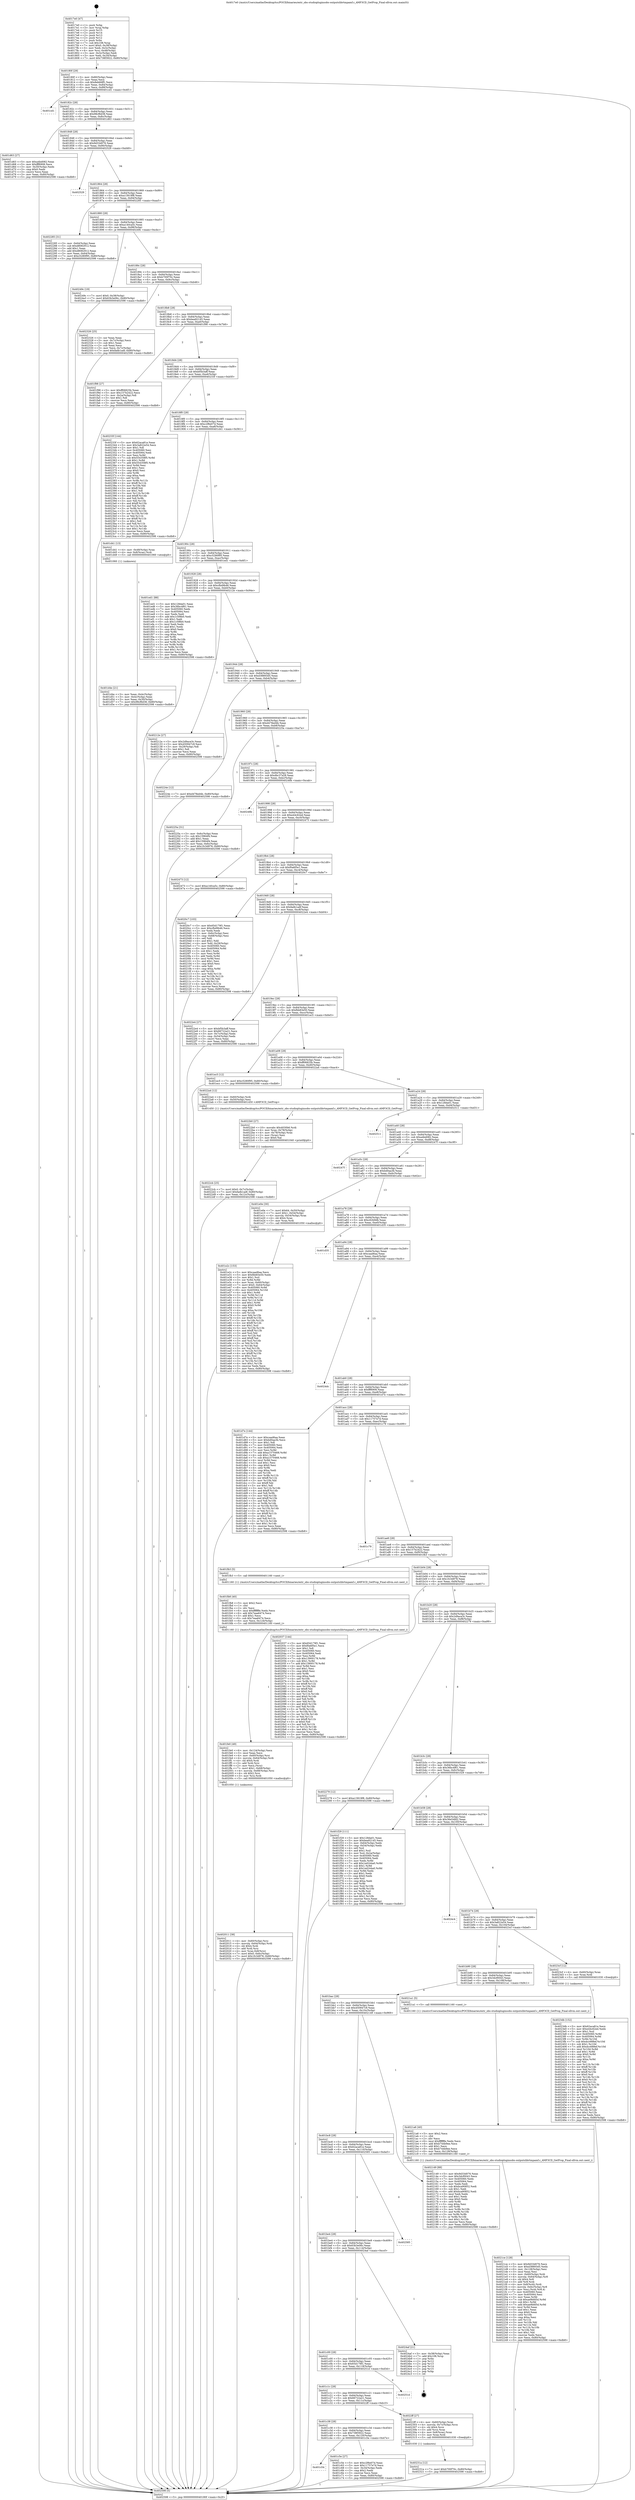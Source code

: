 digraph "0x4017e0" {
  label = "0x4017e0 (/mnt/c/Users/mathe/Desktop/tcc/POCII/binaries/extr_obs-studiopluginsobs-outputslibrtmpamf.c_AMF3CD_GetProp_Final-ollvm.out::main(0))"
  labelloc = "t"
  node[shape=record]

  Entry [label="",width=0.3,height=0.3,shape=circle,fillcolor=black,style=filled]
  "0x40180f" [label="{
     0x40180f [29]\l
     | [instrs]\l
     &nbsp;&nbsp;0x40180f \<+3\>: mov -0x80(%rbp),%eax\l
     &nbsp;&nbsp;0x401812 \<+2\>: mov %eax,%ecx\l
     &nbsp;&nbsp;0x401814 \<+6\>: sub $0x8eb66ff1,%ecx\l
     &nbsp;&nbsp;0x40181a \<+6\>: mov %eax,-0x84(%rbp)\l
     &nbsp;&nbsp;0x401820 \<+6\>: mov %ecx,-0x88(%rbp)\l
     &nbsp;&nbsp;0x401826 \<+6\>: je 0000000000401cd1 \<main+0x4f1\>\l
  }"]
  "0x401cd1" [label="{
     0x401cd1\l
  }", style=dashed]
  "0x40182c" [label="{
     0x40182c [28]\l
     | [instrs]\l
     &nbsp;&nbsp;0x40182c \<+5\>: jmp 0000000000401831 \<main+0x51\>\l
     &nbsp;&nbsp;0x401831 \<+6\>: mov -0x84(%rbp),%eax\l
     &nbsp;&nbsp;0x401837 \<+5\>: sub $0x98cf6d38,%eax\l
     &nbsp;&nbsp;0x40183c \<+6\>: mov %eax,-0x8c(%rbp)\l
     &nbsp;&nbsp;0x401842 \<+6\>: je 0000000000401d63 \<main+0x583\>\l
  }"]
  Exit [label="",width=0.3,height=0.3,shape=circle,fillcolor=black,style=filled,peripheries=2]
  "0x401d63" [label="{
     0x401d63 [27]\l
     | [instrs]\l
     &nbsp;&nbsp;0x401d63 \<+5\>: mov $0xa4bd082,%eax\l
     &nbsp;&nbsp;0x401d68 \<+5\>: mov $0xfff6908,%ecx\l
     &nbsp;&nbsp;0x401d6d \<+3\>: mov -0x30(%rbp),%edx\l
     &nbsp;&nbsp;0x401d70 \<+3\>: cmp $0x0,%edx\l
     &nbsp;&nbsp;0x401d73 \<+3\>: cmove %ecx,%eax\l
     &nbsp;&nbsp;0x401d76 \<+3\>: mov %eax,-0x80(%rbp)\l
     &nbsp;&nbsp;0x401d79 \<+5\>: jmp 0000000000402598 \<main+0xdb8\>\l
  }"]
  "0x401848" [label="{
     0x401848 [28]\l
     | [instrs]\l
     &nbsp;&nbsp;0x401848 \<+5\>: jmp 000000000040184d \<main+0x6d\>\l
     &nbsp;&nbsp;0x40184d \<+6\>: mov -0x84(%rbp),%eax\l
     &nbsp;&nbsp;0x401853 \<+5\>: sub $0x9d33d076,%eax\l
     &nbsp;&nbsp;0x401858 \<+6\>: mov %eax,-0x90(%rbp)\l
     &nbsp;&nbsp;0x40185e \<+6\>: je 0000000000402529 \<main+0xd49\>\l
  }"]
  "0x4023db" [label="{
     0x4023db [152]\l
     | [instrs]\l
     &nbsp;&nbsp;0x4023db \<+5\>: mov $0x62aca81e,%ecx\l
     &nbsp;&nbsp;0x4023e0 \<+5\>: mov $0xe44c62ed,%edx\l
     &nbsp;&nbsp;0x4023e5 \<+3\>: mov $0x1,%sil\l
     &nbsp;&nbsp;0x4023e8 \<+8\>: mov 0x405060,%r8d\l
     &nbsp;&nbsp;0x4023f0 \<+8\>: mov 0x405064,%r9d\l
     &nbsp;&nbsp;0x4023f8 \<+3\>: mov %r8d,%r10d\l
     &nbsp;&nbsp;0x4023fb \<+7\>: sub $0xdcc688ef,%r10d\l
     &nbsp;&nbsp;0x402402 \<+4\>: sub $0x1,%r10d\l
     &nbsp;&nbsp;0x402406 \<+7\>: add $0xdcc688ef,%r10d\l
     &nbsp;&nbsp;0x40240d \<+4\>: imul %r10d,%r8d\l
     &nbsp;&nbsp;0x402411 \<+4\>: and $0x1,%r8d\l
     &nbsp;&nbsp;0x402415 \<+4\>: cmp $0x0,%r8d\l
     &nbsp;&nbsp;0x402419 \<+4\>: sete %r11b\l
     &nbsp;&nbsp;0x40241d \<+4\>: cmp $0xa,%r9d\l
     &nbsp;&nbsp;0x402421 \<+3\>: setl %bl\l
     &nbsp;&nbsp;0x402424 \<+3\>: mov %r11b,%r14b\l
     &nbsp;&nbsp;0x402427 \<+4\>: xor $0xff,%r14b\l
     &nbsp;&nbsp;0x40242b \<+3\>: mov %bl,%r15b\l
     &nbsp;&nbsp;0x40242e \<+4\>: xor $0xff,%r15b\l
     &nbsp;&nbsp;0x402432 \<+4\>: xor $0x0,%sil\l
     &nbsp;&nbsp;0x402436 \<+3\>: mov %r14b,%r12b\l
     &nbsp;&nbsp;0x402439 \<+4\>: and $0x0,%r12b\l
     &nbsp;&nbsp;0x40243d \<+3\>: and %sil,%r11b\l
     &nbsp;&nbsp;0x402440 \<+3\>: mov %r15b,%r13b\l
     &nbsp;&nbsp;0x402443 \<+4\>: and $0x0,%r13b\l
     &nbsp;&nbsp;0x402447 \<+3\>: and %sil,%bl\l
     &nbsp;&nbsp;0x40244a \<+3\>: or %r11b,%r12b\l
     &nbsp;&nbsp;0x40244d \<+3\>: or %bl,%r13b\l
     &nbsp;&nbsp;0x402450 \<+3\>: xor %r13b,%r12b\l
     &nbsp;&nbsp;0x402453 \<+3\>: or %r15b,%r14b\l
     &nbsp;&nbsp;0x402456 \<+4\>: xor $0xff,%r14b\l
     &nbsp;&nbsp;0x40245a \<+4\>: or $0x0,%sil\l
     &nbsp;&nbsp;0x40245e \<+3\>: and %sil,%r14b\l
     &nbsp;&nbsp;0x402461 \<+3\>: or %r14b,%r12b\l
     &nbsp;&nbsp;0x402464 \<+4\>: test $0x1,%r12b\l
     &nbsp;&nbsp;0x402468 \<+3\>: cmovne %edx,%ecx\l
     &nbsp;&nbsp;0x40246b \<+3\>: mov %ecx,-0x80(%rbp)\l
     &nbsp;&nbsp;0x40246e \<+5\>: jmp 0000000000402598 \<main+0xdb8\>\l
  }"]
  "0x402529" [label="{
     0x402529\l
  }", style=dashed]
  "0x401864" [label="{
     0x401864 [28]\l
     | [instrs]\l
     &nbsp;&nbsp;0x401864 \<+5\>: jmp 0000000000401869 \<main+0x89\>\l
     &nbsp;&nbsp;0x401869 \<+6\>: mov -0x84(%rbp),%eax\l
     &nbsp;&nbsp;0x40186f \<+5\>: sub $0xa13919f8,%eax\l
     &nbsp;&nbsp;0x401874 \<+6\>: mov %eax,-0x94(%rbp)\l
     &nbsp;&nbsp;0x40187a \<+6\>: je 0000000000402285 \<main+0xaa5\>\l
  }"]
  "0x40231a" [label="{
     0x40231a [12]\l
     | [instrs]\l
     &nbsp;&nbsp;0x40231a \<+7\>: movl $0xb700f70c,-0x80(%rbp)\l
     &nbsp;&nbsp;0x402321 \<+5\>: jmp 0000000000402598 \<main+0xdb8\>\l
  }"]
  "0x402285" [label="{
     0x402285 [31]\l
     | [instrs]\l
     &nbsp;&nbsp;0x402285 \<+3\>: mov -0x64(%rbp),%eax\l
     &nbsp;&nbsp;0x402288 \<+5\>: sub $0xd8082912,%eax\l
     &nbsp;&nbsp;0x40228d \<+3\>: add $0x1,%eax\l
     &nbsp;&nbsp;0x402290 \<+5\>: add $0xd8082912,%eax\l
     &nbsp;&nbsp;0x402295 \<+3\>: mov %eax,-0x64(%rbp)\l
     &nbsp;&nbsp;0x402298 \<+7\>: movl $0xc5280f95,-0x80(%rbp)\l
     &nbsp;&nbsp;0x40229f \<+5\>: jmp 0000000000402598 \<main+0xdb8\>\l
  }"]
  "0x401880" [label="{
     0x401880 [28]\l
     | [instrs]\l
     &nbsp;&nbsp;0x401880 \<+5\>: jmp 0000000000401885 \<main+0xa5\>\l
     &nbsp;&nbsp;0x401885 \<+6\>: mov -0x84(%rbp),%eax\l
     &nbsp;&nbsp;0x40188b \<+5\>: sub $0xa140ca5c,%eax\l
     &nbsp;&nbsp;0x401890 \<+6\>: mov %eax,-0x98(%rbp)\l
     &nbsp;&nbsp;0x401896 \<+6\>: je 000000000040249c \<main+0xcbc\>\l
  }"]
  "0x4022cb" [label="{
     0x4022cb [25]\l
     | [instrs]\l
     &nbsp;&nbsp;0x4022cb \<+7\>: movl $0x0,-0x7c(%rbp)\l
     &nbsp;&nbsp;0x4022d2 \<+7\>: movl $0xfadb1adf,-0x80(%rbp)\l
     &nbsp;&nbsp;0x4022d9 \<+6\>: mov %eax,-0x12c(%rbp)\l
     &nbsp;&nbsp;0x4022df \<+5\>: jmp 0000000000402598 \<main+0xdb8\>\l
  }"]
  "0x40249c" [label="{
     0x40249c [19]\l
     | [instrs]\l
     &nbsp;&nbsp;0x40249c \<+7\>: movl $0x0,-0x38(%rbp)\l
     &nbsp;&nbsp;0x4024a3 \<+7\>: movl $0x63b3e06c,-0x80(%rbp)\l
     &nbsp;&nbsp;0x4024aa \<+5\>: jmp 0000000000402598 \<main+0xdb8\>\l
  }"]
  "0x40189c" [label="{
     0x40189c [28]\l
     | [instrs]\l
     &nbsp;&nbsp;0x40189c \<+5\>: jmp 00000000004018a1 \<main+0xc1\>\l
     &nbsp;&nbsp;0x4018a1 \<+6\>: mov -0x84(%rbp),%eax\l
     &nbsp;&nbsp;0x4018a7 \<+5\>: sub $0xb700f70c,%eax\l
     &nbsp;&nbsp;0x4018ac \<+6\>: mov %eax,-0x9c(%rbp)\l
     &nbsp;&nbsp;0x4018b2 \<+6\>: je 0000000000402326 \<main+0xb46\>\l
  }"]
  "0x4022b0" [label="{
     0x4022b0 [27]\l
     | [instrs]\l
     &nbsp;&nbsp;0x4022b0 \<+10\>: movabs $0x4030b6,%rdi\l
     &nbsp;&nbsp;0x4022ba \<+4\>: mov %rax,-0x78(%rbp)\l
     &nbsp;&nbsp;0x4022be \<+4\>: mov -0x78(%rbp),%rax\l
     &nbsp;&nbsp;0x4022c2 \<+2\>: mov (%rax),%esi\l
     &nbsp;&nbsp;0x4022c4 \<+2\>: mov $0x0,%al\l
     &nbsp;&nbsp;0x4022c6 \<+5\>: call 0000000000401040 \<printf@plt\>\l
     | [calls]\l
     &nbsp;&nbsp;0x401040 \{1\} (unknown)\l
  }"]
  "0x402326" [label="{
     0x402326 [25]\l
     | [instrs]\l
     &nbsp;&nbsp;0x402326 \<+2\>: xor %eax,%eax\l
     &nbsp;&nbsp;0x402328 \<+3\>: mov -0x7c(%rbp),%ecx\l
     &nbsp;&nbsp;0x40232b \<+3\>: sub $0x1,%eax\l
     &nbsp;&nbsp;0x40232e \<+2\>: sub %eax,%ecx\l
     &nbsp;&nbsp;0x402330 \<+3\>: mov %ecx,-0x7c(%rbp)\l
     &nbsp;&nbsp;0x402333 \<+7\>: movl $0xfadb1adf,-0x80(%rbp)\l
     &nbsp;&nbsp;0x40233a \<+5\>: jmp 0000000000402598 \<main+0xdb8\>\l
  }"]
  "0x4018b8" [label="{
     0x4018b8 [28]\l
     | [instrs]\l
     &nbsp;&nbsp;0x4018b8 \<+5\>: jmp 00000000004018bd \<main+0xdd\>\l
     &nbsp;&nbsp;0x4018bd \<+6\>: mov -0x84(%rbp),%eax\l
     &nbsp;&nbsp;0x4018c3 \<+5\>: sub $0xbea92145,%eax\l
     &nbsp;&nbsp;0x4018c8 \<+6\>: mov %eax,-0xa0(%rbp)\l
     &nbsp;&nbsp;0x4018ce \<+6\>: je 0000000000401f98 \<main+0x7b8\>\l
  }"]
  "0x4021ce" [label="{
     0x4021ce [128]\l
     | [instrs]\l
     &nbsp;&nbsp;0x4021ce \<+5\>: mov $0x9d33d076,%ecx\l
     &nbsp;&nbsp;0x4021d3 \<+5\>: mov $0xd38893d5,%edx\l
     &nbsp;&nbsp;0x4021d8 \<+6\>: mov -0x128(%rbp),%esi\l
     &nbsp;&nbsp;0x4021de \<+3\>: imul %eax,%esi\l
     &nbsp;&nbsp;0x4021e1 \<+4\>: mov -0x60(%rbp),%rdi\l
     &nbsp;&nbsp;0x4021e5 \<+4\>: movslq -0x64(%rbp),%r8\l
     &nbsp;&nbsp;0x4021e9 \<+4\>: shl $0x4,%r8\l
     &nbsp;&nbsp;0x4021ed \<+3\>: add %r8,%rdi\l
     &nbsp;&nbsp;0x4021f0 \<+4\>: mov 0x8(%rdi),%rdi\l
     &nbsp;&nbsp;0x4021f4 \<+4\>: movslq -0x6c(%rbp),%r8\l
     &nbsp;&nbsp;0x4021f8 \<+4\>: mov %esi,(%rdi,%r8,4)\l
     &nbsp;&nbsp;0x4021fc \<+7\>: mov 0x405060,%eax\l
     &nbsp;&nbsp;0x402203 \<+7\>: mov 0x405064,%esi\l
     &nbsp;&nbsp;0x40220a \<+3\>: mov %eax,%r9d\l
     &nbsp;&nbsp;0x40220d \<+7\>: sub $0xae9bfd5d,%r9d\l
     &nbsp;&nbsp;0x402214 \<+4\>: sub $0x1,%r9d\l
     &nbsp;&nbsp;0x402218 \<+7\>: add $0xae9bfd5d,%r9d\l
     &nbsp;&nbsp;0x40221f \<+4\>: imul %r9d,%eax\l
     &nbsp;&nbsp;0x402223 \<+3\>: and $0x1,%eax\l
     &nbsp;&nbsp;0x402226 \<+3\>: cmp $0x0,%eax\l
     &nbsp;&nbsp;0x402229 \<+4\>: sete %r10b\l
     &nbsp;&nbsp;0x40222d \<+3\>: cmp $0xa,%esi\l
     &nbsp;&nbsp;0x402230 \<+4\>: setl %r11b\l
     &nbsp;&nbsp;0x402234 \<+3\>: mov %r10b,%bl\l
     &nbsp;&nbsp;0x402237 \<+3\>: and %r11b,%bl\l
     &nbsp;&nbsp;0x40223a \<+3\>: xor %r11b,%r10b\l
     &nbsp;&nbsp;0x40223d \<+3\>: or %r10b,%bl\l
     &nbsp;&nbsp;0x402240 \<+3\>: test $0x1,%bl\l
     &nbsp;&nbsp;0x402243 \<+3\>: cmovne %edx,%ecx\l
     &nbsp;&nbsp;0x402246 \<+3\>: mov %ecx,-0x80(%rbp)\l
     &nbsp;&nbsp;0x402249 \<+5\>: jmp 0000000000402598 \<main+0xdb8\>\l
  }"]
  "0x401f98" [label="{
     0x401f98 [27]\l
     | [instrs]\l
     &nbsp;&nbsp;0x401f98 \<+5\>: mov $0xff06825b,%eax\l
     &nbsp;&nbsp;0x401f9d \<+5\>: mov $0x157b2422,%ecx\l
     &nbsp;&nbsp;0x401fa2 \<+3\>: mov -0x2a(%rbp),%dl\l
     &nbsp;&nbsp;0x401fa5 \<+3\>: test $0x1,%dl\l
     &nbsp;&nbsp;0x401fa8 \<+3\>: cmovne %ecx,%eax\l
     &nbsp;&nbsp;0x401fab \<+3\>: mov %eax,-0x80(%rbp)\l
     &nbsp;&nbsp;0x401fae \<+5\>: jmp 0000000000402598 \<main+0xdb8\>\l
  }"]
  "0x4018d4" [label="{
     0x4018d4 [28]\l
     | [instrs]\l
     &nbsp;&nbsp;0x4018d4 \<+5\>: jmp 00000000004018d9 \<main+0xf9\>\l
     &nbsp;&nbsp;0x4018d9 \<+6\>: mov -0x84(%rbp),%eax\l
     &nbsp;&nbsp;0x4018df \<+5\>: sub $0xbf5b3aff,%eax\l
     &nbsp;&nbsp;0x4018e4 \<+6\>: mov %eax,-0xa4(%rbp)\l
     &nbsp;&nbsp;0x4018ea \<+6\>: je 000000000040233f \<main+0xb5f\>\l
  }"]
  "0x4021a6" [label="{
     0x4021a6 [40]\l
     | [instrs]\l
     &nbsp;&nbsp;0x4021a6 \<+5\>: mov $0x2,%ecx\l
     &nbsp;&nbsp;0x4021ab \<+1\>: cltd\l
     &nbsp;&nbsp;0x4021ac \<+2\>: idiv %ecx\l
     &nbsp;&nbsp;0x4021ae \<+6\>: imul $0xfffffffe,%edx,%ecx\l
     &nbsp;&nbsp;0x4021b4 \<+6\>: add $0xb744b9ee,%ecx\l
     &nbsp;&nbsp;0x4021ba \<+3\>: add $0x1,%ecx\l
     &nbsp;&nbsp;0x4021bd \<+6\>: sub $0xb744b9ee,%ecx\l
     &nbsp;&nbsp;0x4021c3 \<+6\>: mov %ecx,-0x128(%rbp)\l
     &nbsp;&nbsp;0x4021c9 \<+5\>: call 0000000000401160 \<next_i\>\l
     | [calls]\l
     &nbsp;&nbsp;0x401160 \{1\} (/mnt/c/Users/mathe/Desktop/tcc/POCII/binaries/extr_obs-studiopluginsobs-outputslibrtmpamf.c_AMF3CD_GetProp_Final-ollvm.out::next_i)\l
  }"]
  "0x40233f" [label="{
     0x40233f [144]\l
     | [instrs]\l
     &nbsp;&nbsp;0x40233f \<+5\>: mov $0x62aca81e,%eax\l
     &nbsp;&nbsp;0x402344 \<+5\>: mov $0x3a822e54,%ecx\l
     &nbsp;&nbsp;0x402349 \<+2\>: mov $0x1,%dl\l
     &nbsp;&nbsp;0x40234b \<+7\>: mov 0x405060,%esi\l
     &nbsp;&nbsp;0x402352 \<+7\>: mov 0x405064,%edi\l
     &nbsp;&nbsp;0x402359 \<+3\>: mov %esi,%r8d\l
     &nbsp;&nbsp;0x40235c \<+7\>: sub $0x554358f5,%r8d\l
     &nbsp;&nbsp;0x402363 \<+4\>: sub $0x1,%r8d\l
     &nbsp;&nbsp;0x402367 \<+7\>: add $0x554358f5,%r8d\l
     &nbsp;&nbsp;0x40236e \<+4\>: imul %r8d,%esi\l
     &nbsp;&nbsp;0x402372 \<+3\>: and $0x1,%esi\l
     &nbsp;&nbsp;0x402375 \<+3\>: cmp $0x0,%esi\l
     &nbsp;&nbsp;0x402378 \<+4\>: sete %r9b\l
     &nbsp;&nbsp;0x40237c \<+3\>: cmp $0xa,%edi\l
     &nbsp;&nbsp;0x40237f \<+4\>: setl %r10b\l
     &nbsp;&nbsp;0x402383 \<+3\>: mov %r9b,%r11b\l
     &nbsp;&nbsp;0x402386 \<+4\>: xor $0xff,%r11b\l
     &nbsp;&nbsp;0x40238a \<+3\>: mov %r10b,%bl\l
     &nbsp;&nbsp;0x40238d \<+3\>: xor $0xff,%bl\l
     &nbsp;&nbsp;0x402390 \<+3\>: xor $0x1,%dl\l
     &nbsp;&nbsp;0x402393 \<+3\>: mov %r11b,%r14b\l
     &nbsp;&nbsp;0x402396 \<+4\>: and $0xff,%r14b\l
     &nbsp;&nbsp;0x40239a \<+3\>: and %dl,%r9b\l
     &nbsp;&nbsp;0x40239d \<+3\>: mov %bl,%r15b\l
     &nbsp;&nbsp;0x4023a0 \<+4\>: and $0xff,%r15b\l
     &nbsp;&nbsp;0x4023a4 \<+3\>: and %dl,%r10b\l
     &nbsp;&nbsp;0x4023a7 \<+3\>: or %r9b,%r14b\l
     &nbsp;&nbsp;0x4023aa \<+3\>: or %r10b,%r15b\l
     &nbsp;&nbsp;0x4023ad \<+3\>: xor %r15b,%r14b\l
     &nbsp;&nbsp;0x4023b0 \<+3\>: or %bl,%r11b\l
     &nbsp;&nbsp;0x4023b3 \<+4\>: xor $0xff,%r11b\l
     &nbsp;&nbsp;0x4023b7 \<+3\>: or $0x1,%dl\l
     &nbsp;&nbsp;0x4023ba \<+3\>: and %dl,%r11b\l
     &nbsp;&nbsp;0x4023bd \<+3\>: or %r11b,%r14b\l
     &nbsp;&nbsp;0x4023c0 \<+4\>: test $0x1,%r14b\l
     &nbsp;&nbsp;0x4023c4 \<+3\>: cmovne %ecx,%eax\l
     &nbsp;&nbsp;0x4023c7 \<+3\>: mov %eax,-0x80(%rbp)\l
     &nbsp;&nbsp;0x4023ca \<+5\>: jmp 0000000000402598 \<main+0xdb8\>\l
  }"]
  "0x4018f0" [label="{
     0x4018f0 [28]\l
     | [instrs]\l
     &nbsp;&nbsp;0x4018f0 \<+5\>: jmp 00000000004018f5 \<main+0x115\>\l
     &nbsp;&nbsp;0x4018f5 \<+6\>: mov -0x84(%rbp),%eax\l
     &nbsp;&nbsp;0x4018fb \<+5\>: sub $0xc2f6e07d,%eax\l
     &nbsp;&nbsp;0x401900 \<+6\>: mov %eax,-0xa8(%rbp)\l
     &nbsp;&nbsp;0x401906 \<+6\>: je 0000000000401d41 \<main+0x561\>\l
  }"]
  "0x402011" [label="{
     0x402011 [38]\l
     | [instrs]\l
     &nbsp;&nbsp;0x402011 \<+4\>: mov -0x60(%rbp),%rsi\l
     &nbsp;&nbsp;0x402015 \<+4\>: movslq -0x64(%rbp),%rdi\l
     &nbsp;&nbsp;0x402019 \<+4\>: shl $0x4,%rdi\l
     &nbsp;&nbsp;0x40201d \<+3\>: add %rdi,%rsi\l
     &nbsp;&nbsp;0x402020 \<+4\>: mov %rax,0x8(%rsi)\l
     &nbsp;&nbsp;0x402024 \<+7\>: movl $0x0,-0x6c(%rbp)\l
     &nbsp;&nbsp;0x40202b \<+7\>: movl $0x1fc3d978,-0x80(%rbp)\l
     &nbsp;&nbsp;0x402032 \<+5\>: jmp 0000000000402598 \<main+0xdb8\>\l
  }"]
  "0x401d41" [label="{
     0x401d41 [13]\l
     | [instrs]\l
     &nbsp;&nbsp;0x401d41 \<+4\>: mov -0x48(%rbp),%rax\l
     &nbsp;&nbsp;0x401d45 \<+4\>: mov 0x8(%rax),%rdi\l
     &nbsp;&nbsp;0x401d49 \<+5\>: call 0000000000401060 \<atoi@plt\>\l
     | [calls]\l
     &nbsp;&nbsp;0x401060 \{1\} (unknown)\l
  }"]
  "0x40190c" [label="{
     0x40190c [28]\l
     | [instrs]\l
     &nbsp;&nbsp;0x40190c \<+5\>: jmp 0000000000401911 \<main+0x131\>\l
     &nbsp;&nbsp;0x401911 \<+6\>: mov -0x84(%rbp),%eax\l
     &nbsp;&nbsp;0x401917 \<+5\>: sub $0xc5280f95,%eax\l
     &nbsp;&nbsp;0x40191c \<+6\>: mov %eax,-0xac(%rbp)\l
     &nbsp;&nbsp;0x401922 \<+6\>: je 0000000000401ed1 \<main+0x6f1\>\l
  }"]
  "0x401fe0" [label="{
     0x401fe0 [49]\l
     | [instrs]\l
     &nbsp;&nbsp;0x401fe0 \<+6\>: mov -0x124(%rbp),%ecx\l
     &nbsp;&nbsp;0x401fe6 \<+3\>: imul %eax,%ecx\l
     &nbsp;&nbsp;0x401fe9 \<+4\>: mov -0x60(%rbp),%rsi\l
     &nbsp;&nbsp;0x401fed \<+4\>: movslq -0x64(%rbp),%rdi\l
     &nbsp;&nbsp;0x401ff1 \<+4\>: shl $0x4,%rdi\l
     &nbsp;&nbsp;0x401ff5 \<+3\>: add %rdi,%rsi\l
     &nbsp;&nbsp;0x401ff8 \<+2\>: mov %ecx,(%rsi)\l
     &nbsp;&nbsp;0x401ffa \<+7\>: movl $0x1,-0x68(%rbp)\l
     &nbsp;&nbsp;0x402001 \<+4\>: movslq -0x68(%rbp),%rsi\l
     &nbsp;&nbsp;0x402005 \<+4\>: shl $0x2,%rsi\l
     &nbsp;&nbsp;0x402009 \<+3\>: mov %rsi,%rdi\l
     &nbsp;&nbsp;0x40200c \<+5\>: call 0000000000401050 \<malloc@plt\>\l
     | [calls]\l
     &nbsp;&nbsp;0x401050 \{1\} (unknown)\l
  }"]
  "0x401ed1" [label="{
     0x401ed1 [88]\l
     | [instrs]\l
     &nbsp;&nbsp;0x401ed1 \<+5\>: mov $0x128da01,%eax\l
     &nbsp;&nbsp;0x401ed6 \<+5\>: mov $0x36bc4f61,%ecx\l
     &nbsp;&nbsp;0x401edb \<+7\>: mov 0x405060,%edx\l
     &nbsp;&nbsp;0x401ee2 \<+7\>: mov 0x405064,%esi\l
     &nbsp;&nbsp;0x401ee9 \<+2\>: mov %edx,%edi\l
     &nbsp;&nbsp;0x401eeb \<+6\>: add $0x1c5f8b0,%edi\l
     &nbsp;&nbsp;0x401ef1 \<+3\>: sub $0x1,%edi\l
     &nbsp;&nbsp;0x401ef4 \<+6\>: sub $0x1c5f8b0,%edi\l
     &nbsp;&nbsp;0x401efa \<+3\>: imul %edi,%edx\l
     &nbsp;&nbsp;0x401efd \<+3\>: and $0x1,%edx\l
     &nbsp;&nbsp;0x401f00 \<+3\>: cmp $0x0,%edx\l
     &nbsp;&nbsp;0x401f03 \<+4\>: sete %r8b\l
     &nbsp;&nbsp;0x401f07 \<+3\>: cmp $0xa,%esi\l
     &nbsp;&nbsp;0x401f0a \<+4\>: setl %r9b\l
     &nbsp;&nbsp;0x401f0e \<+3\>: mov %r8b,%r10b\l
     &nbsp;&nbsp;0x401f11 \<+3\>: and %r9b,%r10b\l
     &nbsp;&nbsp;0x401f14 \<+3\>: xor %r9b,%r8b\l
     &nbsp;&nbsp;0x401f17 \<+3\>: or %r8b,%r10b\l
     &nbsp;&nbsp;0x401f1a \<+4\>: test $0x1,%r10b\l
     &nbsp;&nbsp;0x401f1e \<+3\>: cmovne %ecx,%eax\l
     &nbsp;&nbsp;0x401f21 \<+3\>: mov %eax,-0x80(%rbp)\l
     &nbsp;&nbsp;0x401f24 \<+5\>: jmp 0000000000402598 \<main+0xdb8\>\l
  }"]
  "0x401928" [label="{
     0x401928 [28]\l
     | [instrs]\l
     &nbsp;&nbsp;0x401928 \<+5\>: jmp 000000000040192d \<main+0x14d\>\l
     &nbsp;&nbsp;0x40192d \<+6\>: mov -0x84(%rbp),%eax\l
     &nbsp;&nbsp;0x401933 \<+5\>: sub $0xcfbd9b46,%eax\l
     &nbsp;&nbsp;0x401938 \<+6\>: mov %eax,-0xb0(%rbp)\l
     &nbsp;&nbsp;0x40193e \<+6\>: je 000000000040212e \<main+0x94e\>\l
  }"]
  "0x401fb8" [label="{
     0x401fb8 [40]\l
     | [instrs]\l
     &nbsp;&nbsp;0x401fb8 \<+5\>: mov $0x2,%ecx\l
     &nbsp;&nbsp;0x401fbd \<+1\>: cltd\l
     &nbsp;&nbsp;0x401fbe \<+2\>: idiv %ecx\l
     &nbsp;&nbsp;0x401fc0 \<+6\>: imul $0xfffffffe,%edx,%ecx\l
     &nbsp;&nbsp;0x401fc6 \<+6\>: add $0x7eaa6474,%ecx\l
     &nbsp;&nbsp;0x401fcc \<+3\>: add $0x1,%ecx\l
     &nbsp;&nbsp;0x401fcf \<+6\>: sub $0x7eaa6474,%ecx\l
     &nbsp;&nbsp;0x401fd5 \<+6\>: mov %ecx,-0x124(%rbp)\l
     &nbsp;&nbsp;0x401fdb \<+5\>: call 0000000000401160 \<next_i\>\l
     | [calls]\l
     &nbsp;&nbsp;0x401160 \{1\} (/mnt/c/Users/mathe/Desktop/tcc/POCII/binaries/extr_obs-studiopluginsobs-outputslibrtmpamf.c_AMF3CD_GetProp_Final-ollvm.out::next_i)\l
  }"]
  "0x40212e" [label="{
     0x40212e [27]\l
     | [instrs]\l
     &nbsp;&nbsp;0x40212e \<+5\>: mov $0x2d9ace3c,%eax\l
     &nbsp;&nbsp;0x402133 \<+5\>: mov $0x450947c9,%ecx\l
     &nbsp;&nbsp;0x402138 \<+3\>: mov -0x29(%rbp),%dl\l
     &nbsp;&nbsp;0x40213b \<+3\>: test $0x1,%dl\l
     &nbsp;&nbsp;0x40213e \<+3\>: cmovne %ecx,%eax\l
     &nbsp;&nbsp;0x402141 \<+3\>: mov %eax,-0x80(%rbp)\l
     &nbsp;&nbsp;0x402144 \<+5\>: jmp 0000000000402598 \<main+0xdb8\>\l
  }"]
  "0x401944" [label="{
     0x401944 [28]\l
     | [instrs]\l
     &nbsp;&nbsp;0x401944 \<+5\>: jmp 0000000000401949 \<main+0x169\>\l
     &nbsp;&nbsp;0x401949 \<+6\>: mov -0x84(%rbp),%eax\l
     &nbsp;&nbsp;0x40194f \<+5\>: sub $0xd38893d5,%eax\l
     &nbsp;&nbsp;0x401954 \<+6\>: mov %eax,-0xb4(%rbp)\l
     &nbsp;&nbsp;0x40195a \<+6\>: je 000000000040224e \<main+0xa6e\>\l
  }"]
  "0x401e2c" [label="{
     0x401e2c [153]\l
     | [instrs]\l
     &nbsp;&nbsp;0x401e2c \<+5\>: mov $0xcaad6aa,%ecx\l
     &nbsp;&nbsp;0x401e31 \<+5\>: mov $0xfbb83e50,%edx\l
     &nbsp;&nbsp;0x401e36 \<+3\>: mov $0x1,%sil\l
     &nbsp;&nbsp;0x401e39 \<+3\>: xor %r8d,%r8d\l
     &nbsp;&nbsp;0x401e3c \<+4\>: mov %rax,-0x60(%rbp)\l
     &nbsp;&nbsp;0x401e40 \<+7\>: movl $0x0,-0x64(%rbp)\l
     &nbsp;&nbsp;0x401e47 \<+8\>: mov 0x405060,%r9d\l
     &nbsp;&nbsp;0x401e4f \<+8\>: mov 0x405064,%r10d\l
     &nbsp;&nbsp;0x401e57 \<+4\>: sub $0x1,%r8d\l
     &nbsp;&nbsp;0x401e5b \<+3\>: mov %r9d,%r11d\l
     &nbsp;&nbsp;0x401e5e \<+3\>: add %r8d,%r11d\l
     &nbsp;&nbsp;0x401e61 \<+4\>: imul %r11d,%r9d\l
     &nbsp;&nbsp;0x401e65 \<+4\>: and $0x1,%r9d\l
     &nbsp;&nbsp;0x401e69 \<+4\>: cmp $0x0,%r9d\l
     &nbsp;&nbsp;0x401e6d \<+3\>: sete %bl\l
     &nbsp;&nbsp;0x401e70 \<+4\>: cmp $0xa,%r10d\l
     &nbsp;&nbsp;0x401e74 \<+4\>: setl %r14b\l
     &nbsp;&nbsp;0x401e78 \<+3\>: mov %bl,%r15b\l
     &nbsp;&nbsp;0x401e7b \<+4\>: xor $0xff,%r15b\l
     &nbsp;&nbsp;0x401e7f \<+3\>: mov %r14b,%r12b\l
     &nbsp;&nbsp;0x401e82 \<+4\>: xor $0xff,%r12b\l
     &nbsp;&nbsp;0x401e86 \<+4\>: xor $0x1,%sil\l
     &nbsp;&nbsp;0x401e8a \<+3\>: mov %r15b,%r13b\l
     &nbsp;&nbsp;0x401e8d \<+4\>: and $0xff,%r13b\l
     &nbsp;&nbsp;0x401e91 \<+3\>: and %sil,%bl\l
     &nbsp;&nbsp;0x401e94 \<+3\>: mov %r12b,%al\l
     &nbsp;&nbsp;0x401e97 \<+2\>: and $0xff,%al\l
     &nbsp;&nbsp;0x401e99 \<+3\>: and %sil,%r14b\l
     &nbsp;&nbsp;0x401e9c \<+3\>: or %bl,%r13b\l
     &nbsp;&nbsp;0x401e9f \<+3\>: or %r14b,%al\l
     &nbsp;&nbsp;0x401ea2 \<+3\>: xor %al,%r13b\l
     &nbsp;&nbsp;0x401ea5 \<+3\>: or %r12b,%r15b\l
     &nbsp;&nbsp;0x401ea8 \<+4\>: xor $0xff,%r15b\l
     &nbsp;&nbsp;0x401eac \<+4\>: or $0x1,%sil\l
     &nbsp;&nbsp;0x401eb0 \<+3\>: and %sil,%r15b\l
     &nbsp;&nbsp;0x401eb3 \<+3\>: or %r15b,%r13b\l
     &nbsp;&nbsp;0x401eb6 \<+4\>: test $0x1,%r13b\l
     &nbsp;&nbsp;0x401eba \<+3\>: cmovne %edx,%ecx\l
     &nbsp;&nbsp;0x401ebd \<+3\>: mov %ecx,-0x80(%rbp)\l
     &nbsp;&nbsp;0x401ec0 \<+5\>: jmp 0000000000402598 \<main+0xdb8\>\l
  }"]
  "0x40224e" [label="{
     0x40224e [12]\l
     | [instrs]\l
     &nbsp;&nbsp;0x40224e \<+7\>: movl $0xd478ed4b,-0x80(%rbp)\l
     &nbsp;&nbsp;0x402255 \<+5\>: jmp 0000000000402598 \<main+0xdb8\>\l
  }"]
  "0x401960" [label="{
     0x401960 [28]\l
     | [instrs]\l
     &nbsp;&nbsp;0x401960 \<+5\>: jmp 0000000000401965 \<main+0x185\>\l
     &nbsp;&nbsp;0x401965 \<+6\>: mov -0x84(%rbp),%eax\l
     &nbsp;&nbsp;0x40196b \<+5\>: sub $0xd478ed4b,%eax\l
     &nbsp;&nbsp;0x401970 \<+6\>: mov %eax,-0xb8(%rbp)\l
     &nbsp;&nbsp;0x401976 \<+6\>: je 000000000040225a \<main+0xa7a\>\l
  }"]
  "0x401d4e" [label="{
     0x401d4e [21]\l
     | [instrs]\l
     &nbsp;&nbsp;0x401d4e \<+3\>: mov %eax,-0x4c(%rbp)\l
     &nbsp;&nbsp;0x401d51 \<+3\>: mov -0x4c(%rbp),%eax\l
     &nbsp;&nbsp;0x401d54 \<+3\>: mov %eax,-0x30(%rbp)\l
     &nbsp;&nbsp;0x401d57 \<+7\>: movl $0x98cf6d38,-0x80(%rbp)\l
     &nbsp;&nbsp;0x401d5e \<+5\>: jmp 0000000000402598 \<main+0xdb8\>\l
  }"]
  "0x40225a" [label="{
     0x40225a [31]\l
     | [instrs]\l
     &nbsp;&nbsp;0x40225a \<+3\>: mov -0x6c(%rbp),%eax\l
     &nbsp;&nbsp;0x40225d \<+5\>: sub $0x15964f4,%eax\l
     &nbsp;&nbsp;0x402262 \<+3\>: add $0x1,%eax\l
     &nbsp;&nbsp;0x402265 \<+5\>: add $0x15964f4,%eax\l
     &nbsp;&nbsp;0x40226a \<+3\>: mov %eax,-0x6c(%rbp)\l
     &nbsp;&nbsp;0x40226d \<+7\>: movl $0x1fc3d978,-0x80(%rbp)\l
     &nbsp;&nbsp;0x402274 \<+5\>: jmp 0000000000402598 \<main+0xdb8\>\l
  }"]
  "0x40197c" [label="{
     0x40197c [28]\l
     | [instrs]\l
     &nbsp;&nbsp;0x40197c \<+5\>: jmp 0000000000401981 \<main+0x1a1\>\l
     &nbsp;&nbsp;0x401981 \<+6\>: mov -0x84(%rbp),%eax\l
     &nbsp;&nbsp;0x401987 \<+5\>: sub $0xdbc37a28,%eax\l
     &nbsp;&nbsp;0x40198c \<+6\>: mov %eax,-0xbc(%rbp)\l
     &nbsp;&nbsp;0x401992 \<+6\>: je 000000000040248b \<main+0xcab\>\l
  }"]
  "0x4017e0" [label="{
     0x4017e0 [47]\l
     | [instrs]\l
     &nbsp;&nbsp;0x4017e0 \<+1\>: push %rbp\l
     &nbsp;&nbsp;0x4017e1 \<+3\>: mov %rsp,%rbp\l
     &nbsp;&nbsp;0x4017e4 \<+2\>: push %r15\l
     &nbsp;&nbsp;0x4017e6 \<+2\>: push %r14\l
     &nbsp;&nbsp;0x4017e8 \<+2\>: push %r13\l
     &nbsp;&nbsp;0x4017ea \<+2\>: push %r12\l
     &nbsp;&nbsp;0x4017ec \<+1\>: push %rbx\l
     &nbsp;&nbsp;0x4017ed \<+7\>: sub $0x108,%rsp\l
     &nbsp;&nbsp;0x4017f4 \<+7\>: movl $0x0,-0x38(%rbp)\l
     &nbsp;&nbsp;0x4017fb \<+3\>: mov %edi,-0x3c(%rbp)\l
     &nbsp;&nbsp;0x4017fe \<+4\>: mov %rsi,-0x48(%rbp)\l
     &nbsp;&nbsp;0x401802 \<+3\>: mov -0x3c(%rbp),%edi\l
     &nbsp;&nbsp;0x401805 \<+3\>: mov %edi,-0x34(%rbp)\l
     &nbsp;&nbsp;0x401808 \<+7\>: movl $0x738f3922,-0x80(%rbp)\l
  }"]
  "0x40248b" [label="{
     0x40248b\l
  }", style=dashed]
  "0x401998" [label="{
     0x401998 [28]\l
     | [instrs]\l
     &nbsp;&nbsp;0x401998 \<+5\>: jmp 000000000040199d \<main+0x1bd\>\l
     &nbsp;&nbsp;0x40199d \<+6\>: mov -0x84(%rbp),%eax\l
     &nbsp;&nbsp;0x4019a3 \<+5\>: sub $0xe44c62ed,%eax\l
     &nbsp;&nbsp;0x4019a8 \<+6\>: mov %eax,-0xc0(%rbp)\l
     &nbsp;&nbsp;0x4019ae \<+6\>: je 0000000000402473 \<main+0xc93\>\l
  }"]
  "0x402598" [label="{
     0x402598 [5]\l
     | [instrs]\l
     &nbsp;&nbsp;0x402598 \<+5\>: jmp 000000000040180f \<main+0x2f\>\l
  }"]
  "0x402473" [label="{
     0x402473 [12]\l
     | [instrs]\l
     &nbsp;&nbsp;0x402473 \<+7\>: movl $0xa140ca5c,-0x80(%rbp)\l
     &nbsp;&nbsp;0x40247a \<+5\>: jmp 0000000000402598 \<main+0xdb8\>\l
  }"]
  "0x4019b4" [label="{
     0x4019b4 [28]\l
     | [instrs]\l
     &nbsp;&nbsp;0x4019b4 \<+5\>: jmp 00000000004019b9 \<main+0x1d9\>\l
     &nbsp;&nbsp;0x4019b9 \<+6\>: mov -0x84(%rbp),%eax\l
     &nbsp;&nbsp;0x4019bf \<+5\>: sub $0xf0a6f5e1,%eax\l
     &nbsp;&nbsp;0x4019c4 \<+6\>: mov %eax,-0xc4(%rbp)\l
     &nbsp;&nbsp;0x4019ca \<+6\>: je 00000000004020c7 \<main+0x8e7\>\l
  }"]
  "0x401c54" [label="{
     0x401c54\l
  }", style=dashed]
  "0x4020c7" [label="{
     0x4020c7 [103]\l
     | [instrs]\l
     &nbsp;&nbsp;0x4020c7 \<+5\>: mov $0x65d179f1,%eax\l
     &nbsp;&nbsp;0x4020cc \<+5\>: mov $0xcfbd9b46,%ecx\l
     &nbsp;&nbsp;0x4020d1 \<+2\>: xor %edx,%edx\l
     &nbsp;&nbsp;0x4020d3 \<+3\>: mov -0x6c(%rbp),%esi\l
     &nbsp;&nbsp;0x4020d6 \<+3\>: cmp -0x68(%rbp),%esi\l
     &nbsp;&nbsp;0x4020d9 \<+4\>: setl %dil\l
     &nbsp;&nbsp;0x4020dd \<+4\>: and $0x1,%dil\l
     &nbsp;&nbsp;0x4020e1 \<+4\>: mov %dil,-0x29(%rbp)\l
     &nbsp;&nbsp;0x4020e5 \<+7\>: mov 0x405060,%esi\l
     &nbsp;&nbsp;0x4020ec \<+8\>: mov 0x405064,%r8d\l
     &nbsp;&nbsp;0x4020f4 \<+3\>: sub $0x1,%edx\l
     &nbsp;&nbsp;0x4020f7 \<+3\>: mov %esi,%r9d\l
     &nbsp;&nbsp;0x4020fa \<+3\>: add %edx,%r9d\l
     &nbsp;&nbsp;0x4020fd \<+4\>: imul %r9d,%esi\l
     &nbsp;&nbsp;0x402101 \<+3\>: and $0x1,%esi\l
     &nbsp;&nbsp;0x402104 \<+3\>: cmp $0x0,%esi\l
     &nbsp;&nbsp;0x402107 \<+4\>: sete %dil\l
     &nbsp;&nbsp;0x40210b \<+4\>: cmp $0xa,%r8d\l
     &nbsp;&nbsp;0x40210f \<+4\>: setl %r10b\l
     &nbsp;&nbsp;0x402113 \<+3\>: mov %dil,%r11b\l
     &nbsp;&nbsp;0x402116 \<+3\>: and %r10b,%r11b\l
     &nbsp;&nbsp;0x402119 \<+3\>: xor %r10b,%dil\l
     &nbsp;&nbsp;0x40211c \<+3\>: or %dil,%r11b\l
     &nbsp;&nbsp;0x40211f \<+4\>: test $0x1,%r11b\l
     &nbsp;&nbsp;0x402123 \<+3\>: cmovne %ecx,%eax\l
     &nbsp;&nbsp;0x402126 \<+3\>: mov %eax,-0x80(%rbp)\l
     &nbsp;&nbsp;0x402129 \<+5\>: jmp 0000000000402598 \<main+0xdb8\>\l
  }"]
  "0x4019d0" [label="{
     0x4019d0 [28]\l
     | [instrs]\l
     &nbsp;&nbsp;0x4019d0 \<+5\>: jmp 00000000004019d5 \<main+0x1f5\>\l
     &nbsp;&nbsp;0x4019d5 \<+6\>: mov -0x84(%rbp),%eax\l
     &nbsp;&nbsp;0x4019db \<+5\>: sub $0xfadb1adf,%eax\l
     &nbsp;&nbsp;0x4019e0 \<+6\>: mov %eax,-0xc8(%rbp)\l
     &nbsp;&nbsp;0x4019e6 \<+6\>: je 00000000004022e4 \<main+0xb04\>\l
  }"]
  "0x401c5e" [label="{
     0x401c5e [27]\l
     | [instrs]\l
     &nbsp;&nbsp;0x401c5e \<+5\>: mov $0xc2f6e07d,%eax\l
     &nbsp;&nbsp;0x401c63 \<+5\>: mov $0x11757e7d,%ecx\l
     &nbsp;&nbsp;0x401c68 \<+3\>: mov -0x34(%rbp),%edx\l
     &nbsp;&nbsp;0x401c6b \<+3\>: cmp $0x2,%edx\l
     &nbsp;&nbsp;0x401c6e \<+3\>: cmovne %ecx,%eax\l
     &nbsp;&nbsp;0x401c71 \<+3\>: mov %eax,-0x80(%rbp)\l
     &nbsp;&nbsp;0x401c74 \<+5\>: jmp 0000000000402598 \<main+0xdb8\>\l
  }"]
  "0x4022e4" [label="{
     0x4022e4 [27]\l
     | [instrs]\l
     &nbsp;&nbsp;0x4022e4 \<+5\>: mov $0xbf5b3aff,%eax\l
     &nbsp;&nbsp;0x4022e9 \<+5\>: mov $0x66722a21,%ecx\l
     &nbsp;&nbsp;0x4022ee \<+3\>: mov -0x7c(%rbp),%edx\l
     &nbsp;&nbsp;0x4022f1 \<+3\>: cmp -0x54(%rbp),%edx\l
     &nbsp;&nbsp;0x4022f4 \<+3\>: cmovl %ecx,%eax\l
     &nbsp;&nbsp;0x4022f7 \<+3\>: mov %eax,-0x80(%rbp)\l
     &nbsp;&nbsp;0x4022fa \<+5\>: jmp 0000000000402598 \<main+0xdb8\>\l
  }"]
  "0x4019ec" [label="{
     0x4019ec [28]\l
     | [instrs]\l
     &nbsp;&nbsp;0x4019ec \<+5\>: jmp 00000000004019f1 \<main+0x211\>\l
     &nbsp;&nbsp;0x4019f1 \<+6\>: mov -0x84(%rbp),%eax\l
     &nbsp;&nbsp;0x4019f7 \<+5\>: sub $0xfbb83e50,%eax\l
     &nbsp;&nbsp;0x4019fc \<+6\>: mov %eax,-0xcc(%rbp)\l
     &nbsp;&nbsp;0x401a02 \<+6\>: je 0000000000401ec5 \<main+0x6e5\>\l
  }"]
  "0x401c38" [label="{
     0x401c38 [28]\l
     | [instrs]\l
     &nbsp;&nbsp;0x401c38 \<+5\>: jmp 0000000000401c3d \<main+0x45d\>\l
     &nbsp;&nbsp;0x401c3d \<+6\>: mov -0x84(%rbp),%eax\l
     &nbsp;&nbsp;0x401c43 \<+5\>: sub $0x738f3922,%eax\l
     &nbsp;&nbsp;0x401c48 \<+6\>: mov %eax,-0x120(%rbp)\l
     &nbsp;&nbsp;0x401c4e \<+6\>: je 0000000000401c5e \<main+0x47e\>\l
  }"]
  "0x401ec5" [label="{
     0x401ec5 [12]\l
     | [instrs]\l
     &nbsp;&nbsp;0x401ec5 \<+7\>: movl $0xc5280f95,-0x80(%rbp)\l
     &nbsp;&nbsp;0x401ecc \<+5\>: jmp 0000000000402598 \<main+0xdb8\>\l
  }"]
  "0x401a08" [label="{
     0x401a08 [28]\l
     | [instrs]\l
     &nbsp;&nbsp;0x401a08 \<+5\>: jmp 0000000000401a0d \<main+0x22d\>\l
     &nbsp;&nbsp;0x401a0d \<+6\>: mov -0x84(%rbp),%eax\l
     &nbsp;&nbsp;0x401a13 \<+5\>: sub $0xff06825b,%eax\l
     &nbsp;&nbsp;0x401a18 \<+6\>: mov %eax,-0xd0(%rbp)\l
     &nbsp;&nbsp;0x401a1e \<+6\>: je 00000000004022a4 \<main+0xac4\>\l
  }"]
  "0x4022ff" [label="{
     0x4022ff [27]\l
     | [instrs]\l
     &nbsp;&nbsp;0x4022ff \<+4\>: mov -0x60(%rbp),%rax\l
     &nbsp;&nbsp;0x402303 \<+4\>: movslq -0x7c(%rbp),%rcx\l
     &nbsp;&nbsp;0x402307 \<+4\>: shl $0x4,%rcx\l
     &nbsp;&nbsp;0x40230b \<+3\>: add %rcx,%rax\l
     &nbsp;&nbsp;0x40230e \<+4\>: mov 0x8(%rax),%rax\l
     &nbsp;&nbsp;0x402312 \<+3\>: mov %rax,%rdi\l
     &nbsp;&nbsp;0x402315 \<+5\>: call 0000000000401030 \<free@plt\>\l
     | [calls]\l
     &nbsp;&nbsp;0x401030 \{1\} (unknown)\l
  }"]
  "0x4022a4" [label="{
     0x4022a4 [12]\l
     | [instrs]\l
     &nbsp;&nbsp;0x4022a4 \<+4\>: mov -0x60(%rbp),%rdi\l
     &nbsp;&nbsp;0x4022a8 \<+3\>: mov -0x50(%rbp),%esi\l
     &nbsp;&nbsp;0x4022ab \<+5\>: call 0000000000401450 \<AMF3CD_GetProp\>\l
     | [calls]\l
     &nbsp;&nbsp;0x401450 \{1\} (/mnt/c/Users/mathe/Desktop/tcc/POCII/binaries/extr_obs-studiopluginsobs-outputslibrtmpamf.c_AMF3CD_GetProp_Final-ollvm.out::AMF3CD_GetProp)\l
  }"]
  "0x401a24" [label="{
     0x401a24 [28]\l
     | [instrs]\l
     &nbsp;&nbsp;0x401a24 \<+5\>: jmp 0000000000401a29 \<main+0x249\>\l
     &nbsp;&nbsp;0x401a29 \<+6\>: mov -0x84(%rbp),%eax\l
     &nbsp;&nbsp;0x401a2f \<+5\>: sub $0x128da01,%eax\l
     &nbsp;&nbsp;0x401a34 \<+6\>: mov %eax,-0xd4(%rbp)\l
     &nbsp;&nbsp;0x401a3a \<+6\>: je 0000000000402511 \<main+0xd31\>\l
  }"]
  "0x401c1c" [label="{
     0x401c1c [28]\l
     | [instrs]\l
     &nbsp;&nbsp;0x401c1c \<+5\>: jmp 0000000000401c21 \<main+0x441\>\l
     &nbsp;&nbsp;0x401c21 \<+6\>: mov -0x84(%rbp),%eax\l
     &nbsp;&nbsp;0x401c27 \<+5\>: sub $0x66722a21,%eax\l
     &nbsp;&nbsp;0x401c2c \<+6\>: mov %eax,-0x11c(%rbp)\l
     &nbsp;&nbsp;0x401c32 \<+6\>: je 00000000004022ff \<main+0xb1f\>\l
  }"]
  "0x402511" [label="{
     0x402511\l
  }", style=dashed]
  "0x401a40" [label="{
     0x401a40 [28]\l
     | [instrs]\l
     &nbsp;&nbsp;0x401a40 \<+5\>: jmp 0000000000401a45 \<main+0x265\>\l
     &nbsp;&nbsp;0x401a45 \<+6\>: mov -0x84(%rbp),%eax\l
     &nbsp;&nbsp;0x401a4b \<+5\>: sub $0xa4bd082,%eax\l
     &nbsp;&nbsp;0x401a50 \<+6\>: mov %eax,-0xd8(%rbp)\l
     &nbsp;&nbsp;0x401a56 \<+6\>: je 000000000040247f \<main+0xc9f\>\l
  }"]
  "0x40251d" [label="{
     0x40251d\l
  }", style=dashed]
  "0x40247f" [label="{
     0x40247f\l
  }", style=dashed]
  "0x401a5c" [label="{
     0x401a5c [28]\l
     | [instrs]\l
     &nbsp;&nbsp;0x401a5c \<+5\>: jmp 0000000000401a61 \<main+0x281\>\l
     &nbsp;&nbsp;0x401a61 \<+6\>: mov -0x84(%rbp),%eax\l
     &nbsp;&nbsp;0x401a67 \<+5\>: sub $0xbd0aa3b,%eax\l
     &nbsp;&nbsp;0x401a6c \<+6\>: mov %eax,-0xdc(%rbp)\l
     &nbsp;&nbsp;0x401a72 \<+6\>: je 0000000000401e0e \<main+0x62e\>\l
  }"]
  "0x401c00" [label="{
     0x401c00 [28]\l
     | [instrs]\l
     &nbsp;&nbsp;0x401c00 \<+5\>: jmp 0000000000401c05 \<main+0x425\>\l
     &nbsp;&nbsp;0x401c05 \<+6\>: mov -0x84(%rbp),%eax\l
     &nbsp;&nbsp;0x401c0b \<+5\>: sub $0x65d179f1,%eax\l
     &nbsp;&nbsp;0x401c10 \<+6\>: mov %eax,-0x118(%rbp)\l
     &nbsp;&nbsp;0x401c16 \<+6\>: je 000000000040251d \<main+0xd3d\>\l
  }"]
  "0x401e0e" [label="{
     0x401e0e [30]\l
     | [instrs]\l
     &nbsp;&nbsp;0x401e0e \<+7\>: movl $0x64,-0x50(%rbp)\l
     &nbsp;&nbsp;0x401e15 \<+7\>: movl $0x1,-0x54(%rbp)\l
     &nbsp;&nbsp;0x401e1c \<+4\>: movslq -0x54(%rbp),%rax\l
     &nbsp;&nbsp;0x401e20 \<+4\>: shl $0x4,%rax\l
     &nbsp;&nbsp;0x401e24 \<+3\>: mov %rax,%rdi\l
     &nbsp;&nbsp;0x401e27 \<+5\>: call 0000000000401050 \<malloc@plt\>\l
     | [calls]\l
     &nbsp;&nbsp;0x401050 \{1\} (unknown)\l
  }"]
  "0x401a78" [label="{
     0x401a78 [28]\l
     | [instrs]\l
     &nbsp;&nbsp;0x401a78 \<+5\>: jmp 0000000000401a7d \<main+0x29d\>\l
     &nbsp;&nbsp;0x401a7d \<+6\>: mov -0x84(%rbp),%eax\l
     &nbsp;&nbsp;0x401a83 \<+5\>: sub $0xc62b9db,%eax\l
     &nbsp;&nbsp;0x401a88 \<+6\>: mov %eax,-0xe0(%rbp)\l
     &nbsp;&nbsp;0x401a8e \<+6\>: je 0000000000401d35 \<main+0x555\>\l
  }"]
  "0x4024af" [label="{
     0x4024af [21]\l
     | [instrs]\l
     &nbsp;&nbsp;0x4024af \<+3\>: mov -0x38(%rbp),%eax\l
     &nbsp;&nbsp;0x4024b2 \<+7\>: add $0x108,%rsp\l
     &nbsp;&nbsp;0x4024b9 \<+1\>: pop %rbx\l
     &nbsp;&nbsp;0x4024ba \<+2\>: pop %r12\l
     &nbsp;&nbsp;0x4024bc \<+2\>: pop %r13\l
     &nbsp;&nbsp;0x4024be \<+2\>: pop %r14\l
     &nbsp;&nbsp;0x4024c0 \<+2\>: pop %r15\l
     &nbsp;&nbsp;0x4024c2 \<+1\>: pop %rbp\l
     &nbsp;&nbsp;0x4024c3 \<+1\>: ret\l
  }"]
  "0x401d35" [label="{
     0x401d35\l
  }", style=dashed]
  "0x401a94" [label="{
     0x401a94 [28]\l
     | [instrs]\l
     &nbsp;&nbsp;0x401a94 \<+5\>: jmp 0000000000401a99 \<main+0x2b9\>\l
     &nbsp;&nbsp;0x401a99 \<+6\>: mov -0x84(%rbp),%eax\l
     &nbsp;&nbsp;0x401a9f \<+5\>: sub $0xcaad6aa,%eax\l
     &nbsp;&nbsp;0x401aa4 \<+6\>: mov %eax,-0xe4(%rbp)\l
     &nbsp;&nbsp;0x401aaa \<+6\>: je 00000000004024dc \<main+0xcfc\>\l
  }"]
  "0x401be4" [label="{
     0x401be4 [28]\l
     | [instrs]\l
     &nbsp;&nbsp;0x401be4 \<+5\>: jmp 0000000000401be9 \<main+0x409\>\l
     &nbsp;&nbsp;0x401be9 \<+6\>: mov -0x84(%rbp),%eax\l
     &nbsp;&nbsp;0x401bef \<+5\>: sub $0x63b3e06c,%eax\l
     &nbsp;&nbsp;0x401bf4 \<+6\>: mov %eax,-0x114(%rbp)\l
     &nbsp;&nbsp;0x401bfa \<+6\>: je 00000000004024af \<main+0xccf\>\l
  }"]
  "0x4024dc" [label="{
     0x4024dc\l
  }", style=dashed]
  "0x401ab0" [label="{
     0x401ab0 [28]\l
     | [instrs]\l
     &nbsp;&nbsp;0x401ab0 \<+5\>: jmp 0000000000401ab5 \<main+0x2d5\>\l
     &nbsp;&nbsp;0x401ab5 \<+6\>: mov -0x84(%rbp),%eax\l
     &nbsp;&nbsp;0x401abb \<+5\>: sub $0xfff6908,%eax\l
     &nbsp;&nbsp;0x401ac0 \<+6\>: mov %eax,-0xe8(%rbp)\l
     &nbsp;&nbsp;0x401ac6 \<+6\>: je 0000000000401d7e \<main+0x59e\>\l
  }"]
  "0x402585" [label="{
     0x402585\l
  }", style=dashed]
  "0x401d7e" [label="{
     0x401d7e [144]\l
     | [instrs]\l
     &nbsp;&nbsp;0x401d7e \<+5\>: mov $0xcaad6aa,%eax\l
     &nbsp;&nbsp;0x401d83 \<+5\>: mov $0xbd0aa3b,%ecx\l
     &nbsp;&nbsp;0x401d88 \<+2\>: mov $0x1,%dl\l
     &nbsp;&nbsp;0x401d8a \<+7\>: mov 0x405060,%esi\l
     &nbsp;&nbsp;0x401d91 \<+7\>: mov 0x405064,%edi\l
     &nbsp;&nbsp;0x401d98 \<+3\>: mov %esi,%r8d\l
     &nbsp;&nbsp;0x401d9b \<+7\>: add $0xa1570468,%r8d\l
     &nbsp;&nbsp;0x401da2 \<+4\>: sub $0x1,%r8d\l
     &nbsp;&nbsp;0x401da6 \<+7\>: sub $0xa1570468,%r8d\l
     &nbsp;&nbsp;0x401dad \<+4\>: imul %r8d,%esi\l
     &nbsp;&nbsp;0x401db1 \<+3\>: and $0x1,%esi\l
     &nbsp;&nbsp;0x401db4 \<+3\>: cmp $0x0,%esi\l
     &nbsp;&nbsp;0x401db7 \<+4\>: sete %r9b\l
     &nbsp;&nbsp;0x401dbb \<+3\>: cmp $0xa,%edi\l
     &nbsp;&nbsp;0x401dbe \<+4\>: setl %r10b\l
     &nbsp;&nbsp;0x401dc2 \<+3\>: mov %r9b,%r11b\l
     &nbsp;&nbsp;0x401dc5 \<+4\>: xor $0xff,%r11b\l
     &nbsp;&nbsp;0x401dc9 \<+3\>: mov %r10b,%bl\l
     &nbsp;&nbsp;0x401dcc \<+3\>: xor $0xff,%bl\l
     &nbsp;&nbsp;0x401dcf \<+3\>: xor $0x1,%dl\l
     &nbsp;&nbsp;0x401dd2 \<+3\>: mov %r11b,%r14b\l
     &nbsp;&nbsp;0x401dd5 \<+4\>: and $0xff,%r14b\l
     &nbsp;&nbsp;0x401dd9 \<+3\>: and %dl,%r9b\l
     &nbsp;&nbsp;0x401ddc \<+3\>: mov %bl,%r15b\l
     &nbsp;&nbsp;0x401ddf \<+4\>: and $0xff,%r15b\l
     &nbsp;&nbsp;0x401de3 \<+3\>: and %dl,%r10b\l
     &nbsp;&nbsp;0x401de6 \<+3\>: or %r9b,%r14b\l
     &nbsp;&nbsp;0x401de9 \<+3\>: or %r10b,%r15b\l
     &nbsp;&nbsp;0x401dec \<+3\>: xor %r15b,%r14b\l
     &nbsp;&nbsp;0x401def \<+3\>: or %bl,%r11b\l
     &nbsp;&nbsp;0x401df2 \<+4\>: xor $0xff,%r11b\l
     &nbsp;&nbsp;0x401df6 \<+3\>: or $0x1,%dl\l
     &nbsp;&nbsp;0x401df9 \<+3\>: and %dl,%r11b\l
     &nbsp;&nbsp;0x401dfc \<+3\>: or %r11b,%r14b\l
     &nbsp;&nbsp;0x401dff \<+4\>: test $0x1,%r14b\l
     &nbsp;&nbsp;0x401e03 \<+3\>: cmovne %ecx,%eax\l
     &nbsp;&nbsp;0x401e06 \<+3\>: mov %eax,-0x80(%rbp)\l
     &nbsp;&nbsp;0x401e09 \<+5\>: jmp 0000000000402598 \<main+0xdb8\>\l
  }"]
  "0x401acc" [label="{
     0x401acc [28]\l
     | [instrs]\l
     &nbsp;&nbsp;0x401acc \<+5\>: jmp 0000000000401ad1 \<main+0x2f1\>\l
     &nbsp;&nbsp;0x401ad1 \<+6\>: mov -0x84(%rbp),%eax\l
     &nbsp;&nbsp;0x401ad7 \<+5\>: sub $0x11757e7d,%eax\l
     &nbsp;&nbsp;0x401adc \<+6\>: mov %eax,-0xec(%rbp)\l
     &nbsp;&nbsp;0x401ae2 \<+6\>: je 0000000000401c79 \<main+0x499\>\l
  }"]
  "0x401bc8" [label="{
     0x401bc8 [28]\l
     | [instrs]\l
     &nbsp;&nbsp;0x401bc8 \<+5\>: jmp 0000000000401bcd \<main+0x3ed\>\l
     &nbsp;&nbsp;0x401bcd \<+6\>: mov -0x84(%rbp),%eax\l
     &nbsp;&nbsp;0x401bd3 \<+5\>: sub $0x62aca81e,%eax\l
     &nbsp;&nbsp;0x401bd8 \<+6\>: mov %eax,-0x110(%rbp)\l
     &nbsp;&nbsp;0x401bde \<+6\>: je 0000000000402585 \<main+0xda5\>\l
  }"]
  "0x401c79" [label="{
     0x401c79\l
  }", style=dashed]
  "0x401ae8" [label="{
     0x401ae8 [28]\l
     | [instrs]\l
     &nbsp;&nbsp;0x401ae8 \<+5\>: jmp 0000000000401aed \<main+0x30d\>\l
     &nbsp;&nbsp;0x401aed \<+6\>: mov -0x84(%rbp),%eax\l
     &nbsp;&nbsp;0x401af3 \<+5\>: sub $0x157b2422,%eax\l
     &nbsp;&nbsp;0x401af8 \<+6\>: mov %eax,-0xf0(%rbp)\l
     &nbsp;&nbsp;0x401afe \<+6\>: je 0000000000401fb3 \<main+0x7d3\>\l
  }"]
  "0x402149" [label="{
     0x402149 [88]\l
     | [instrs]\l
     &nbsp;&nbsp;0x402149 \<+5\>: mov $0x9d33d076,%eax\l
     &nbsp;&nbsp;0x40214e \<+5\>: mov $0x3dcf0043,%ecx\l
     &nbsp;&nbsp;0x402153 \<+7\>: mov 0x405060,%edx\l
     &nbsp;&nbsp;0x40215a \<+7\>: mov 0x405064,%esi\l
     &nbsp;&nbsp;0x402161 \<+2\>: mov %edx,%edi\l
     &nbsp;&nbsp;0x402163 \<+6\>: sub $0xbca90852,%edi\l
     &nbsp;&nbsp;0x402169 \<+3\>: sub $0x1,%edi\l
     &nbsp;&nbsp;0x40216c \<+6\>: add $0xbca90852,%edi\l
     &nbsp;&nbsp;0x402172 \<+3\>: imul %edi,%edx\l
     &nbsp;&nbsp;0x402175 \<+3\>: and $0x1,%edx\l
     &nbsp;&nbsp;0x402178 \<+3\>: cmp $0x0,%edx\l
     &nbsp;&nbsp;0x40217b \<+4\>: sete %r8b\l
     &nbsp;&nbsp;0x40217f \<+3\>: cmp $0xa,%esi\l
     &nbsp;&nbsp;0x402182 \<+4\>: setl %r9b\l
     &nbsp;&nbsp;0x402186 \<+3\>: mov %r8b,%r10b\l
     &nbsp;&nbsp;0x402189 \<+3\>: and %r9b,%r10b\l
     &nbsp;&nbsp;0x40218c \<+3\>: xor %r9b,%r8b\l
     &nbsp;&nbsp;0x40218f \<+3\>: or %r8b,%r10b\l
     &nbsp;&nbsp;0x402192 \<+4\>: test $0x1,%r10b\l
     &nbsp;&nbsp;0x402196 \<+3\>: cmovne %ecx,%eax\l
     &nbsp;&nbsp;0x402199 \<+3\>: mov %eax,-0x80(%rbp)\l
     &nbsp;&nbsp;0x40219c \<+5\>: jmp 0000000000402598 \<main+0xdb8\>\l
  }"]
  "0x401fb3" [label="{
     0x401fb3 [5]\l
     | [instrs]\l
     &nbsp;&nbsp;0x401fb3 \<+5\>: call 0000000000401160 \<next_i\>\l
     | [calls]\l
     &nbsp;&nbsp;0x401160 \{1\} (/mnt/c/Users/mathe/Desktop/tcc/POCII/binaries/extr_obs-studiopluginsobs-outputslibrtmpamf.c_AMF3CD_GetProp_Final-ollvm.out::next_i)\l
  }"]
  "0x401b04" [label="{
     0x401b04 [28]\l
     | [instrs]\l
     &nbsp;&nbsp;0x401b04 \<+5\>: jmp 0000000000401b09 \<main+0x329\>\l
     &nbsp;&nbsp;0x401b09 \<+6\>: mov -0x84(%rbp),%eax\l
     &nbsp;&nbsp;0x401b0f \<+5\>: sub $0x1fc3d978,%eax\l
     &nbsp;&nbsp;0x401b14 \<+6\>: mov %eax,-0xf4(%rbp)\l
     &nbsp;&nbsp;0x401b1a \<+6\>: je 0000000000402037 \<main+0x857\>\l
  }"]
  "0x401bac" [label="{
     0x401bac [28]\l
     | [instrs]\l
     &nbsp;&nbsp;0x401bac \<+5\>: jmp 0000000000401bb1 \<main+0x3d1\>\l
     &nbsp;&nbsp;0x401bb1 \<+6\>: mov -0x84(%rbp),%eax\l
     &nbsp;&nbsp;0x401bb7 \<+5\>: sub $0x450947c9,%eax\l
     &nbsp;&nbsp;0x401bbc \<+6\>: mov %eax,-0x10c(%rbp)\l
     &nbsp;&nbsp;0x401bc2 \<+6\>: je 0000000000402149 \<main+0x969\>\l
  }"]
  "0x402037" [label="{
     0x402037 [144]\l
     | [instrs]\l
     &nbsp;&nbsp;0x402037 \<+5\>: mov $0x65d179f1,%eax\l
     &nbsp;&nbsp;0x40203c \<+5\>: mov $0xf0a6f5e1,%ecx\l
     &nbsp;&nbsp;0x402041 \<+2\>: mov $0x1,%dl\l
     &nbsp;&nbsp;0x402043 \<+7\>: mov 0x405060,%esi\l
     &nbsp;&nbsp;0x40204a \<+7\>: mov 0x405064,%edi\l
     &nbsp;&nbsp;0x402051 \<+3\>: mov %esi,%r8d\l
     &nbsp;&nbsp;0x402054 \<+7\>: sub $0x13900178,%r8d\l
     &nbsp;&nbsp;0x40205b \<+4\>: sub $0x1,%r8d\l
     &nbsp;&nbsp;0x40205f \<+7\>: add $0x13900178,%r8d\l
     &nbsp;&nbsp;0x402066 \<+4\>: imul %r8d,%esi\l
     &nbsp;&nbsp;0x40206a \<+3\>: and $0x1,%esi\l
     &nbsp;&nbsp;0x40206d \<+3\>: cmp $0x0,%esi\l
     &nbsp;&nbsp;0x402070 \<+4\>: sete %r9b\l
     &nbsp;&nbsp;0x402074 \<+3\>: cmp $0xa,%edi\l
     &nbsp;&nbsp;0x402077 \<+4\>: setl %r10b\l
     &nbsp;&nbsp;0x40207b \<+3\>: mov %r9b,%r11b\l
     &nbsp;&nbsp;0x40207e \<+4\>: xor $0xff,%r11b\l
     &nbsp;&nbsp;0x402082 \<+3\>: mov %r10b,%bl\l
     &nbsp;&nbsp;0x402085 \<+3\>: xor $0xff,%bl\l
     &nbsp;&nbsp;0x402088 \<+3\>: xor $0x0,%dl\l
     &nbsp;&nbsp;0x40208b \<+3\>: mov %r11b,%r14b\l
     &nbsp;&nbsp;0x40208e \<+4\>: and $0x0,%r14b\l
     &nbsp;&nbsp;0x402092 \<+3\>: and %dl,%r9b\l
     &nbsp;&nbsp;0x402095 \<+3\>: mov %bl,%r15b\l
     &nbsp;&nbsp;0x402098 \<+4\>: and $0x0,%r15b\l
     &nbsp;&nbsp;0x40209c \<+3\>: and %dl,%r10b\l
     &nbsp;&nbsp;0x40209f \<+3\>: or %r9b,%r14b\l
     &nbsp;&nbsp;0x4020a2 \<+3\>: or %r10b,%r15b\l
     &nbsp;&nbsp;0x4020a5 \<+3\>: xor %r15b,%r14b\l
     &nbsp;&nbsp;0x4020a8 \<+3\>: or %bl,%r11b\l
     &nbsp;&nbsp;0x4020ab \<+4\>: xor $0xff,%r11b\l
     &nbsp;&nbsp;0x4020af \<+3\>: or $0x0,%dl\l
     &nbsp;&nbsp;0x4020b2 \<+3\>: and %dl,%r11b\l
     &nbsp;&nbsp;0x4020b5 \<+3\>: or %r11b,%r14b\l
     &nbsp;&nbsp;0x4020b8 \<+4\>: test $0x1,%r14b\l
     &nbsp;&nbsp;0x4020bc \<+3\>: cmovne %ecx,%eax\l
     &nbsp;&nbsp;0x4020bf \<+3\>: mov %eax,-0x80(%rbp)\l
     &nbsp;&nbsp;0x4020c2 \<+5\>: jmp 0000000000402598 \<main+0xdb8\>\l
  }"]
  "0x401b20" [label="{
     0x401b20 [28]\l
     | [instrs]\l
     &nbsp;&nbsp;0x401b20 \<+5\>: jmp 0000000000401b25 \<main+0x345\>\l
     &nbsp;&nbsp;0x401b25 \<+6\>: mov -0x84(%rbp),%eax\l
     &nbsp;&nbsp;0x401b2b \<+5\>: sub $0x2d9ace3c,%eax\l
     &nbsp;&nbsp;0x401b30 \<+6\>: mov %eax,-0xf8(%rbp)\l
     &nbsp;&nbsp;0x401b36 \<+6\>: je 0000000000402279 \<main+0xa99\>\l
  }"]
  "0x4021a1" [label="{
     0x4021a1 [5]\l
     | [instrs]\l
     &nbsp;&nbsp;0x4021a1 \<+5\>: call 0000000000401160 \<next_i\>\l
     | [calls]\l
     &nbsp;&nbsp;0x401160 \{1\} (/mnt/c/Users/mathe/Desktop/tcc/POCII/binaries/extr_obs-studiopluginsobs-outputslibrtmpamf.c_AMF3CD_GetProp_Final-ollvm.out::next_i)\l
  }"]
  "0x402279" [label="{
     0x402279 [12]\l
     | [instrs]\l
     &nbsp;&nbsp;0x402279 \<+7\>: movl $0xa13919f8,-0x80(%rbp)\l
     &nbsp;&nbsp;0x402280 \<+5\>: jmp 0000000000402598 \<main+0xdb8\>\l
  }"]
  "0x401b3c" [label="{
     0x401b3c [28]\l
     | [instrs]\l
     &nbsp;&nbsp;0x401b3c \<+5\>: jmp 0000000000401b41 \<main+0x361\>\l
     &nbsp;&nbsp;0x401b41 \<+6\>: mov -0x84(%rbp),%eax\l
     &nbsp;&nbsp;0x401b47 \<+5\>: sub $0x36bc4f61,%eax\l
     &nbsp;&nbsp;0x401b4c \<+6\>: mov %eax,-0xfc(%rbp)\l
     &nbsp;&nbsp;0x401b52 \<+6\>: je 0000000000401f29 \<main+0x749\>\l
  }"]
  "0x401b90" [label="{
     0x401b90 [28]\l
     | [instrs]\l
     &nbsp;&nbsp;0x401b90 \<+5\>: jmp 0000000000401b95 \<main+0x3b5\>\l
     &nbsp;&nbsp;0x401b95 \<+6\>: mov -0x84(%rbp),%eax\l
     &nbsp;&nbsp;0x401b9b \<+5\>: sub $0x3dcf0043,%eax\l
     &nbsp;&nbsp;0x401ba0 \<+6\>: mov %eax,-0x108(%rbp)\l
     &nbsp;&nbsp;0x401ba6 \<+6\>: je 00000000004021a1 \<main+0x9c1\>\l
  }"]
  "0x401f29" [label="{
     0x401f29 [111]\l
     | [instrs]\l
     &nbsp;&nbsp;0x401f29 \<+5\>: mov $0x128da01,%eax\l
     &nbsp;&nbsp;0x401f2e \<+5\>: mov $0xbea92145,%ecx\l
     &nbsp;&nbsp;0x401f33 \<+3\>: mov -0x64(%rbp),%edx\l
     &nbsp;&nbsp;0x401f36 \<+3\>: cmp -0x54(%rbp),%edx\l
     &nbsp;&nbsp;0x401f39 \<+4\>: setl %sil\l
     &nbsp;&nbsp;0x401f3d \<+4\>: and $0x1,%sil\l
     &nbsp;&nbsp;0x401f41 \<+4\>: mov %sil,-0x2a(%rbp)\l
     &nbsp;&nbsp;0x401f45 \<+7\>: mov 0x405060,%edx\l
     &nbsp;&nbsp;0x401f4c \<+7\>: mov 0x405064,%edi\l
     &nbsp;&nbsp;0x401f53 \<+3\>: mov %edx,%r8d\l
     &nbsp;&nbsp;0x401f56 \<+7\>: add $0x1ed244a0,%r8d\l
     &nbsp;&nbsp;0x401f5d \<+4\>: sub $0x1,%r8d\l
     &nbsp;&nbsp;0x401f61 \<+7\>: sub $0x1ed244a0,%r8d\l
     &nbsp;&nbsp;0x401f68 \<+4\>: imul %r8d,%edx\l
     &nbsp;&nbsp;0x401f6c \<+3\>: and $0x1,%edx\l
     &nbsp;&nbsp;0x401f6f \<+3\>: cmp $0x0,%edx\l
     &nbsp;&nbsp;0x401f72 \<+4\>: sete %sil\l
     &nbsp;&nbsp;0x401f76 \<+3\>: cmp $0xa,%edi\l
     &nbsp;&nbsp;0x401f79 \<+4\>: setl %r9b\l
     &nbsp;&nbsp;0x401f7d \<+3\>: mov %sil,%r10b\l
     &nbsp;&nbsp;0x401f80 \<+3\>: and %r9b,%r10b\l
     &nbsp;&nbsp;0x401f83 \<+3\>: xor %r9b,%sil\l
     &nbsp;&nbsp;0x401f86 \<+3\>: or %sil,%r10b\l
     &nbsp;&nbsp;0x401f89 \<+4\>: test $0x1,%r10b\l
     &nbsp;&nbsp;0x401f8d \<+3\>: cmovne %ecx,%eax\l
     &nbsp;&nbsp;0x401f90 \<+3\>: mov %eax,-0x80(%rbp)\l
     &nbsp;&nbsp;0x401f93 \<+5\>: jmp 0000000000402598 \<main+0xdb8\>\l
  }"]
  "0x401b58" [label="{
     0x401b58 [28]\l
     | [instrs]\l
     &nbsp;&nbsp;0x401b58 \<+5\>: jmp 0000000000401b5d \<main+0x37d\>\l
     &nbsp;&nbsp;0x401b5d \<+6\>: mov -0x84(%rbp),%eax\l
     &nbsp;&nbsp;0x401b63 \<+5\>: sub $0x36e54fd2,%eax\l
     &nbsp;&nbsp;0x401b68 \<+6\>: mov %eax,-0x100(%rbp)\l
     &nbsp;&nbsp;0x401b6e \<+6\>: je 00000000004024c4 \<main+0xce4\>\l
  }"]
  "0x4023cf" [label="{
     0x4023cf [12]\l
     | [instrs]\l
     &nbsp;&nbsp;0x4023cf \<+4\>: mov -0x60(%rbp),%rax\l
     &nbsp;&nbsp;0x4023d3 \<+3\>: mov %rax,%rdi\l
     &nbsp;&nbsp;0x4023d6 \<+5\>: call 0000000000401030 \<free@plt\>\l
     | [calls]\l
     &nbsp;&nbsp;0x401030 \{1\} (unknown)\l
  }"]
  "0x4024c4" [label="{
     0x4024c4\l
  }", style=dashed]
  "0x401b74" [label="{
     0x401b74 [28]\l
     | [instrs]\l
     &nbsp;&nbsp;0x401b74 \<+5\>: jmp 0000000000401b79 \<main+0x399\>\l
     &nbsp;&nbsp;0x401b79 \<+6\>: mov -0x84(%rbp),%eax\l
     &nbsp;&nbsp;0x401b7f \<+5\>: sub $0x3a822e54,%eax\l
     &nbsp;&nbsp;0x401b84 \<+6\>: mov %eax,-0x104(%rbp)\l
     &nbsp;&nbsp;0x401b8a \<+6\>: je 00000000004023cf \<main+0xbef\>\l
  }"]
  Entry -> "0x4017e0" [label=" 1"]
  "0x40180f" -> "0x401cd1" [label=" 0"]
  "0x40180f" -> "0x40182c" [label=" 35"]
  "0x4024af" -> Exit [label=" 1"]
  "0x40182c" -> "0x401d63" [label=" 1"]
  "0x40182c" -> "0x401848" [label=" 34"]
  "0x40249c" -> "0x402598" [label=" 1"]
  "0x401848" -> "0x402529" [label=" 0"]
  "0x401848" -> "0x401864" [label=" 34"]
  "0x402473" -> "0x402598" [label=" 1"]
  "0x401864" -> "0x402285" [label=" 1"]
  "0x401864" -> "0x401880" [label=" 33"]
  "0x4023db" -> "0x402598" [label=" 1"]
  "0x401880" -> "0x40249c" [label=" 1"]
  "0x401880" -> "0x40189c" [label=" 32"]
  "0x4023cf" -> "0x4023db" [label=" 1"]
  "0x40189c" -> "0x402326" [label=" 1"]
  "0x40189c" -> "0x4018b8" [label=" 31"]
  "0x40233f" -> "0x402598" [label=" 1"]
  "0x4018b8" -> "0x401f98" [label=" 2"]
  "0x4018b8" -> "0x4018d4" [label=" 29"]
  "0x402326" -> "0x402598" [label=" 1"]
  "0x4018d4" -> "0x40233f" [label=" 1"]
  "0x4018d4" -> "0x4018f0" [label=" 28"]
  "0x40231a" -> "0x402598" [label=" 1"]
  "0x4018f0" -> "0x401d41" [label=" 1"]
  "0x4018f0" -> "0x40190c" [label=" 27"]
  "0x4022ff" -> "0x40231a" [label=" 1"]
  "0x40190c" -> "0x401ed1" [label=" 2"]
  "0x40190c" -> "0x401928" [label=" 25"]
  "0x4022e4" -> "0x402598" [label=" 2"]
  "0x401928" -> "0x40212e" [label=" 2"]
  "0x401928" -> "0x401944" [label=" 23"]
  "0x4022cb" -> "0x402598" [label=" 1"]
  "0x401944" -> "0x40224e" [label=" 1"]
  "0x401944" -> "0x401960" [label=" 22"]
  "0x4022b0" -> "0x4022cb" [label=" 1"]
  "0x401960" -> "0x40225a" [label=" 1"]
  "0x401960" -> "0x40197c" [label=" 21"]
  "0x4022a4" -> "0x4022b0" [label=" 1"]
  "0x40197c" -> "0x40248b" [label=" 0"]
  "0x40197c" -> "0x401998" [label=" 21"]
  "0x402285" -> "0x402598" [label=" 1"]
  "0x401998" -> "0x402473" [label=" 1"]
  "0x401998" -> "0x4019b4" [label=" 20"]
  "0x402279" -> "0x402598" [label=" 1"]
  "0x4019b4" -> "0x4020c7" [label=" 2"]
  "0x4019b4" -> "0x4019d0" [label=" 18"]
  "0x40225a" -> "0x402598" [label=" 1"]
  "0x4019d0" -> "0x4022e4" [label=" 2"]
  "0x4019d0" -> "0x4019ec" [label=" 16"]
  "0x40224e" -> "0x402598" [label=" 1"]
  "0x4019ec" -> "0x401ec5" [label=" 1"]
  "0x4019ec" -> "0x401a08" [label=" 15"]
  "0x4021a6" -> "0x4021ce" [label=" 1"]
  "0x401a08" -> "0x4022a4" [label=" 1"]
  "0x401a08" -> "0x401a24" [label=" 14"]
  "0x4021a1" -> "0x4021a6" [label=" 1"]
  "0x401a24" -> "0x402511" [label=" 0"]
  "0x401a24" -> "0x401a40" [label=" 14"]
  "0x40212e" -> "0x402598" [label=" 2"]
  "0x401a40" -> "0x40247f" [label=" 0"]
  "0x401a40" -> "0x401a5c" [label=" 14"]
  "0x4020c7" -> "0x402598" [label=" 2"]
  "0x401a5c" -> "0x401e0e" [label=" 1"]
  "0x401a5c" -> "0x401a78" [label=" 13"]
  "0x402011" -> "0x402598" [label=" 1"]
  "0x401a78" -> "0x401d35" [label=" 0"]
  "0x401a78" -> "0x401a94" [label=" 13"]
  "0x401fe0" -> "0x402011" [label=" 1"]
  "0x401a94" -> "0x4024dc" [label=" 0"]
  "0x401a94" -> "0x401ab0" [label=" 13"]
  "0x401fb3" -> "0x401fb8" [label=" 1"]
  "0x401ab0" -> "0x401d7e" [label=" 1"]
  "0x401ab0" -> "0x401acc" [label=" 12"]
  "0x401f98" -> "0x402598" [label=" 2"]
  "0x401acc" -> "0x401c79" [label=" 0"]
  "0x401acc" -> "0x401ae8" [label=" 12"]
  "0x401ed1" -> "0x402598" [label=" 2"]
  "0x401ae8" -> "0x401fb3" [label=" 1"]
  "0x401ae8" -> "0x401b04" [label=" 11"]
  "0x401ec5" -> "0x402598" [label=" 1"]
  "0x401b04" -> "0x402037" [label=" 2"]
  "0x401b04" -> "0x401b20" [label=" 9"]
  "0x401e0e" -> "0x401e2c" [label=" 1"]
  "0x401b20" -> "0x402279" [label=" 1"]
  "0x401b20" -> "0x401b3c" [label=" 8"]
  "0x401d7e" -> "0x402598" [label=" 1"]
  "0x401b3c" -> "0x401f29" [label=" 2"]
  "0x401b3c" -> "0x401b58" [label=" 6"]
  "0x401d4e" -> "0x402598" [label=" 1"]
  "0x401b58" -> "0x4024c4" [label=" 0"]
  "0x401b58" -> "0x401b74" [label=" 6"]
  "0x401d41" -> "0x401d4e" [label=" 1"]
  "0x401b74" -> "0x4023cf" [label=" 1"]
  "0x401b74" -> "0x401b90" [label=" 5"]
  "0x401d63" -> "0x402598" [label=" 1"]
  "0x401b90" -> "0x4021a1" [label=" 1"]
  "0x401b90" -> "0x401bac" [label=" 4"]
  "0x401e2c" -> "0x402598" [label=" 1"]
  "0x401bac" -> "0x402149" [label=" 1"]
  "0x401bac" -> "0x401bc8" [label=" 3"]
  "0x401f29" -> "0x402598" [label=" 2"]
  "0x401bc8" -> "0x402585" [label=" 0"]
  "0x401bc8" -> "0x401be4" [label=" 3"]
  "0x401fb8" -> "0x401fe0" [label=" 1"]
  "0x401be4" -> "0x4024af" [label=" 1"]
  "0x401be4" -> "0x401c00" [label=" 2"]
  "0x402037" -> "0x402598" [label=" 2"]
  "0x401c00" -> "0x40251d" [label=" 0"]
  "0x401c00" -> "0x401c1c" [label=" 2"]
  "0x402149" -> "0x402598" [label=" 1"]
  "0x401c1c" -> "0x4022ff" [label=" 1"]
  "0x401c1c" -> "0x401c38" [label=" 1"]
  "0x4021ce" -> "0x402598" [label=" 1"]
  "0x401c38" -> "0x401c5e" [label=" 1"]
  "0x401c38" -> "0x401c54" [label=" 0"]
  "0x401c5e" -> "0x402598" [label=" 1"]
  "0x4017e0" -> "0x40180f" [label=" 1"]
  "0x402598" -> "0x40180f" [label=" 34"]
}
